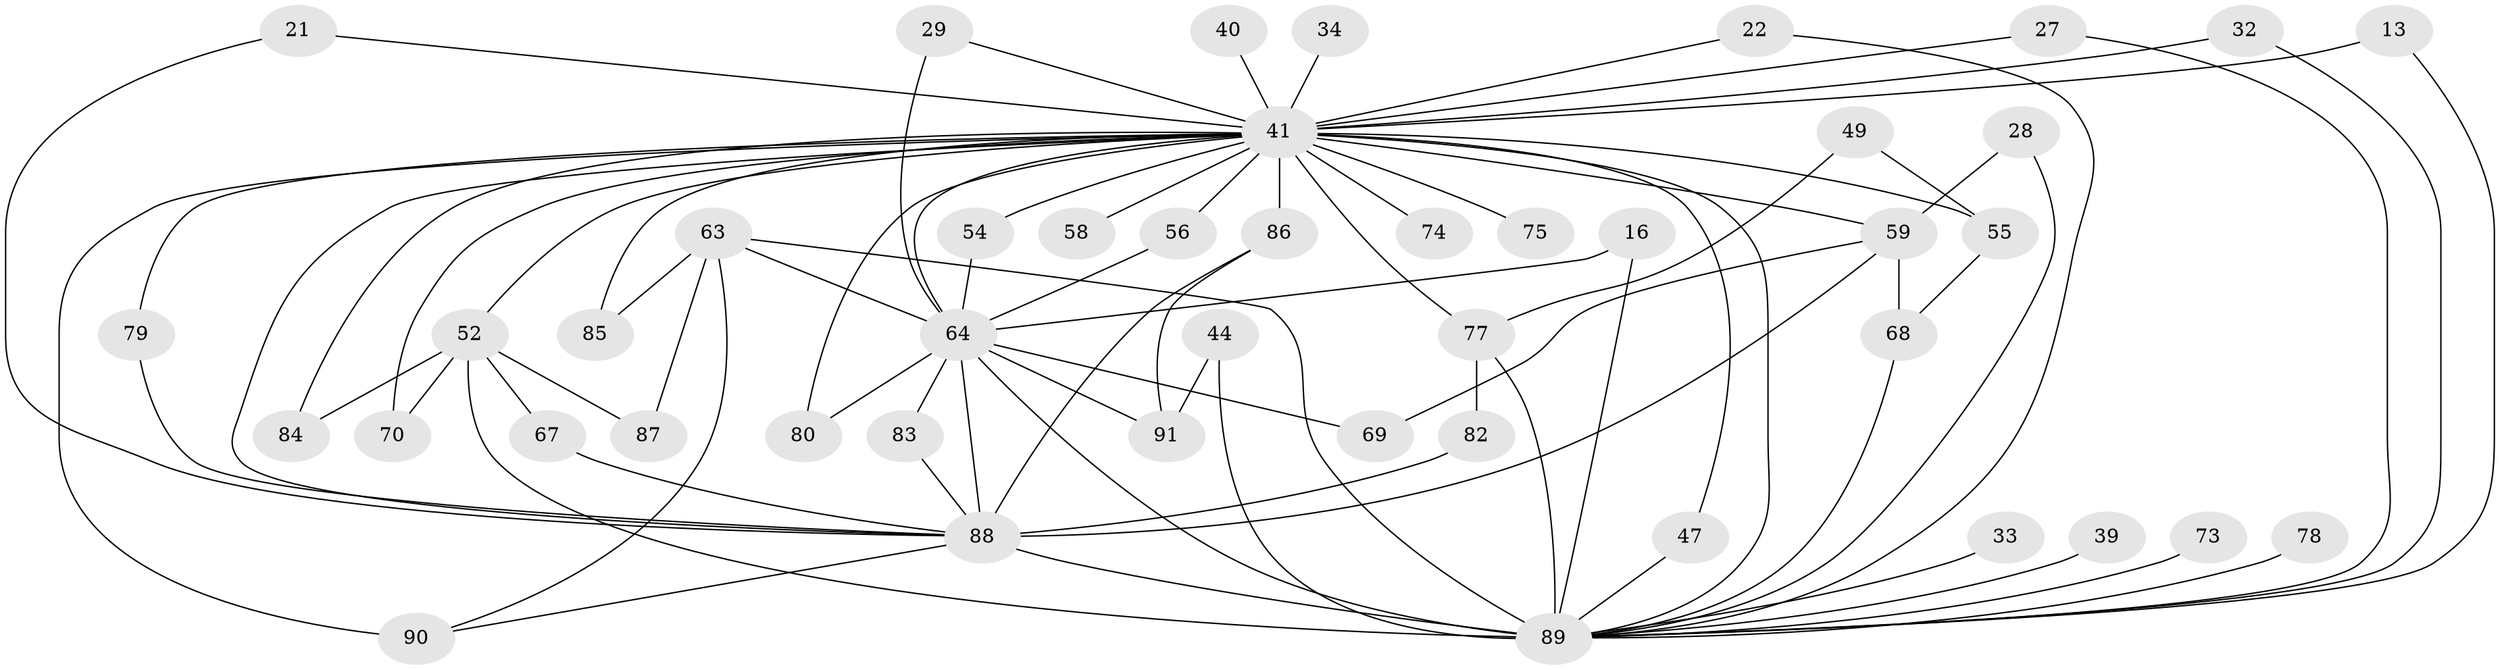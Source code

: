 // original degree distribution, {22: 0.01098901098901099, 24: 0.02197802197802198, 19: 0.01098901098901099, 16: 0.03296703296703297, 32: 0.01098901098901099, 14: 0.02197802197802198, 5: 0.10989010989010989, 3: 0.14285714285714285, 2: 0.5714285714285714, 4: 0.06593406593406594}
// Generated by graph-tools (version 1.1) at 2025/44/03/09/25 04:44:21]
// undirected, 45 vertices, 80 edges
graph export_dot {
graph [start="1"]
  node [color=gray90,style=filled];
  13;
  16;
  21;
  22;
  27;
  28;
  29;
  32;
  33;
  34;
  39;
  40;
  41 [super="+15+5+9"];
  44;
  47;
  49;
  52 [super="+36+31+46"];
  54;
  55 [super="+45"];
  56 [super="+17"];
  58;
  59 [super="+51"];
  63 [super="+57"];
  64 [super="+8+19"];
  67;
  68 [super="+43"];
  69;
  70 [super="+66"];
  73;
  74;
  75;
  77 [super="+61"];
  78;
  79;
  80 [super="+62+76"];
  82;
  83;
  84;
  85;
  86 [super="+81+35"];
  87;
  88 [super="+38+10"];
  89 [super="+48+53+71+6"];
  90 [super="+60"];
  91 [super="+72"];
  13 -- 41;
  13 -- 89;
  16 -- 89;
  16 -- 64;
  21 -- 41;
  21 -- 88;
  22 -- 41;
  22 -- 89;
  27 -- 41;
  27 -- 89;
  28 -- 59;
  28 -- 89;
  29 -- 41;
  29 -- 64;
  32 -- 41;
  32 -- 89;
  33 -- 89 [weight=2];
  34 -- 41 [weight=2];
  39 -- 89 [weight=2];
  40 -- 41 [weight=2];
  41 -- 70 [weight=2];
  41 -- 74;
  41 -- 77 [weight=2];
  41 -- 79;
  41 -- 89 [weight=12];
  41 -- 47;
  41 -- 52;
  41 -- 55 [weight=4];
  41 -- 56 [weight=2];
  41 -- 58 [weight=2];
  41 -- 88 [weight=7];
  41 -- 59 [weight=5];
  41 -- 64 [weight=8];
  41 -- 75;
  41 -- 80 [weight=3];
  41 -- 84;
  41 -- 85;
  41 -- 90;
  41 -- 54;
  41 -- 86 [weight=4];
  44 -- 91;
  44 -- 89 [weight=2];
  47 -- 89;
  49 -- 55;
  49 -- 77;
  52 -- 84;
  52 -- 87;
  52 -- 67;
  52 -- 70 [weight=2];
  52 -- 89 [weight=5];
  54 -- 64;
  55 -- 68;
  56 -- 64 [weight=2];
  59 -- 69;
  59 -- 88;
  59 -- 68;
  63 -- 85;
  63 -- 87;
  63 -- 90;
  63 -- 89 [weight=3];
  63 -- 64;
  64 -- 69;
  64 -- 88 [weight=4];
  64 -- 80 [weight=2];
  64 -- 83;
  64 -- 89 [weight=6];
  64 -- 91 [weight=2];
  67 -- 88;
  68 -- 89;
  73 -- 89 [weight=2];
  77 -- 89 [weight=3];
  77 -- 82;
  78 -- 89;
  79 -- 88;
  82 -- 88;
  83 -- 88;
  86 -- 91;
  86 -- 88 [weight=2];
  88 -- 89 [weight=9];
  88 -- 90;
}
